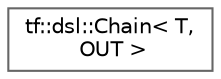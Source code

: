 digraph "类继承关系图"
{
 // LATEX_PDF_SIZE
  bgcolor="transparent";
  edge [fontname=Helvetica,fontsize=10,labelfontname=Helvetica,labelfontsize=10];
  node [fontname=Helvetica,fontsize=10,shape=box,height=0.2,width=0.4];
  rankdir="LR";
  Node0 [id="Node000000",label="tf::dsl::Chain\< T,\l OUT \>",height=0.2,width=0.4,color="grey40", fillcolor="white", style="filled",URL="$structtf_1_1dsl_1_1_chain.html",tooltip=" "];
}
